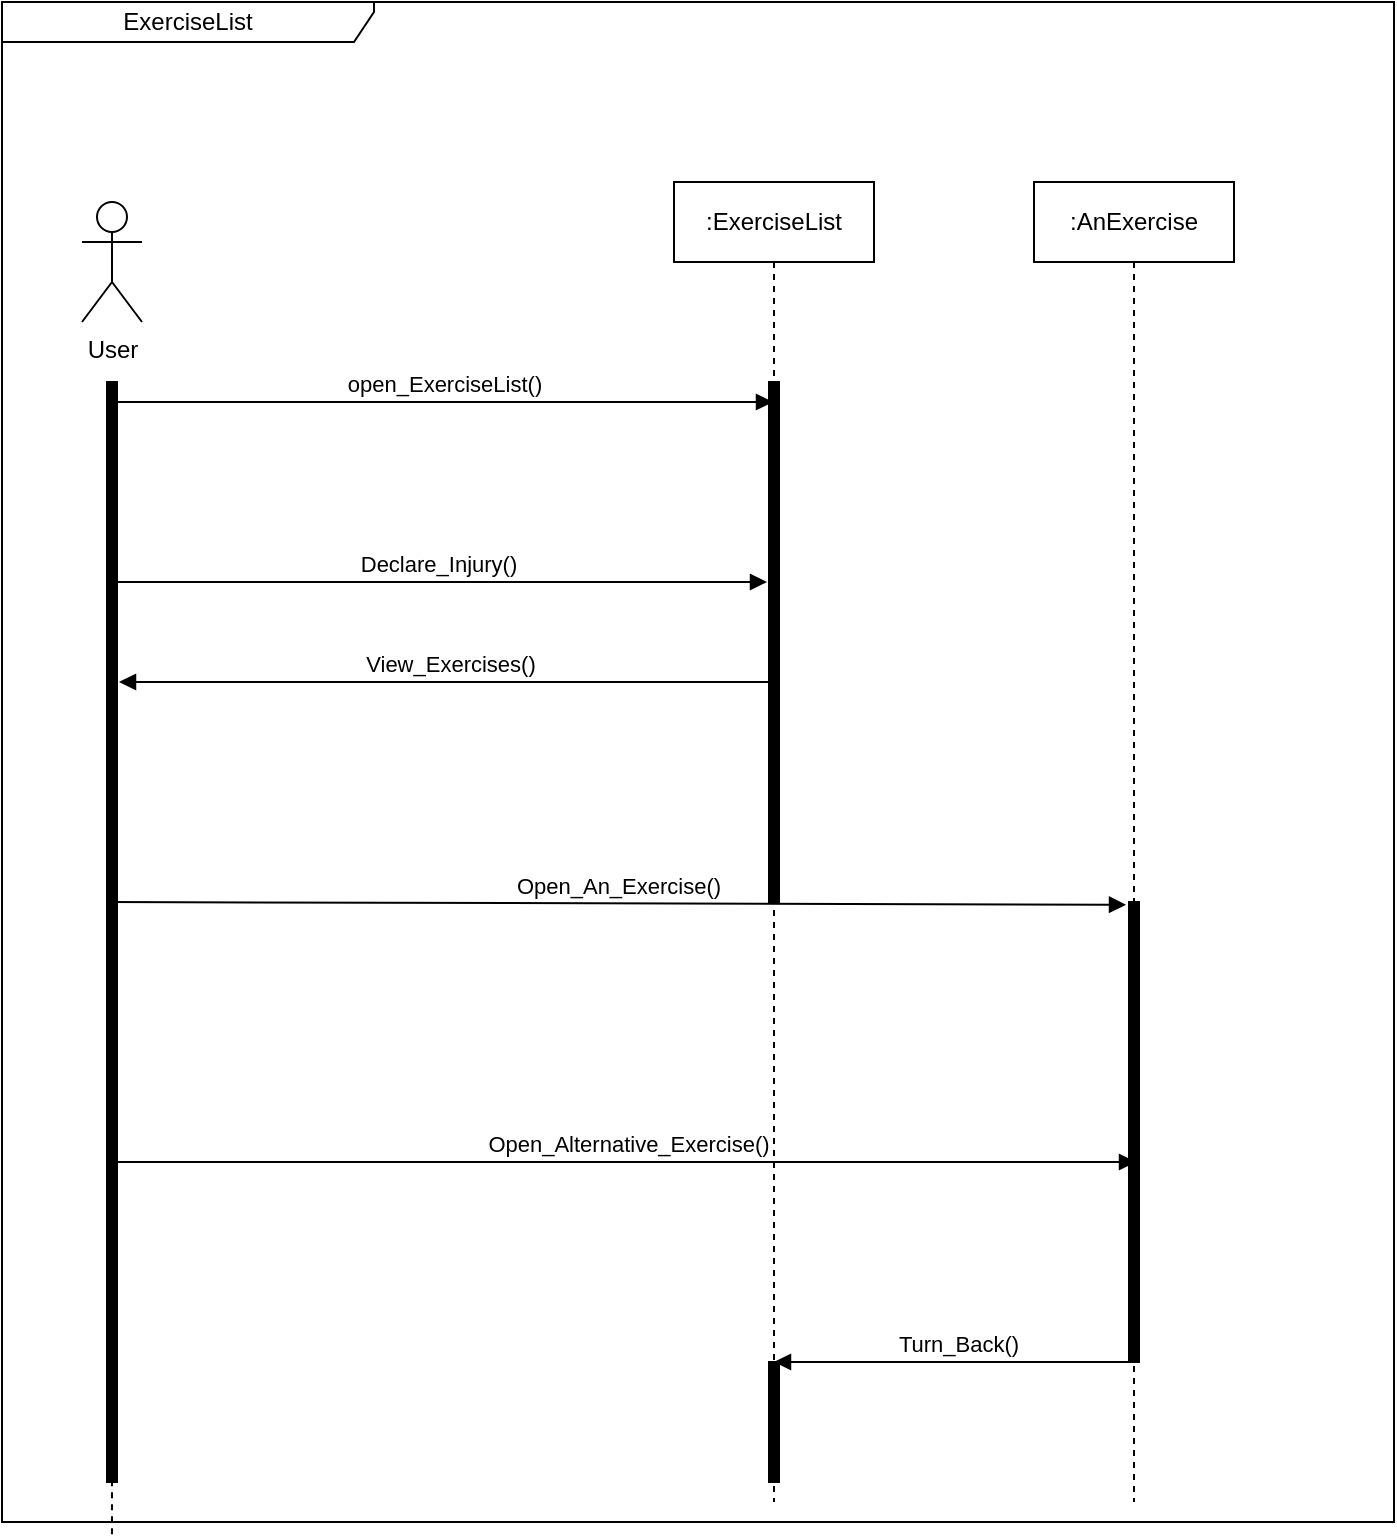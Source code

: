 <mxfile version="21.2.3" type="device">
  <diagram name="Sayfa -1" id="hJsuxgz2gE2B-gIZRrc7">
    <mxGraphModel dx="1050" dy="566" grid="1" gridSize="10" guides="1" tooltips="1" connect="1" arrows="1" fold="1" page="1" pageScale="1" pageWidth="827" pageHeight="1169" math="0" shadow="0">
      <root>
        <mxCell id="0" />
        <mxCell id="1" parent="0" />
        <mxCell id="BEHMrw8BVTVu88WIIxJO-1" value="ExerciseList" style="shape=umlFrame;whiteSpace=wrap;html=1;pointerEvents=0;recursiveResize=0;container=1;collapsible=0;width=186;height=20;" vertex="1" parent="1">
          <mxGeometry x="14" y="10" width="696" height="760" as="geometry" />
        </mxCell>
        <mxCell id="BEHMrw8BVTVu88WIIxJO-2" value="&lt;div&gt;User&lt;/div&gt;&lt;div&gt;&lt;br&gt;&lt;/div&gt;" style="shape=umlActor;verticalLabelPosition=bottom;verticalAlign=top;html=1;outlineConnect=0;" vertex="1" parent="BEHMrw8BVTVu88WIIxJO-1">
          <mxGeometry x="40" y="100" width="30" height="60" as="geometry" />
        </mxCell>
        <mxCell id="BEHMrw8BVTVu88WIIxJO-4" value="" style="html=1;verticalAlign=bottom;labelBackgroundColor=none;endArrow=none;endFill=0;rounded=0;dashed=1;" edge="1" parent="BEHMrw8BVTVu88WIIxJO-1" source="BEHMrw8BVTVu88WIIxJO-8">
          <mxGeometry width="160" relative="1" as="geometry">
            <mxPoint x="54.5" y="649" as="sourcePoint" />
            <mxPoint x="54.5" y="190" as="targetPoint" />
            <Array as="points" />
          </mxGeometry>
        </mxCell>
        <mxCell id="BEHMrw8BVTVu88WIIxJO-5" value=":ExerciseList" style="shape=umlLifeline;perimeter=lifelinePerimeter;whiteSpace=wrap;html=1;container=1;dropTarget=0;collapsible=0;recursiveResize=0;outlineConnect=0;portConstraint=eastwest;newEdgeStyle={&quot;edgeStyle&quot;:&quot;elbowEdgeStyle&quot;,&quot;elbow&quot;:&quot;vertical&quot;,&quot;curved&quot;:0,&quot;rounded&quot;:0};" vertex="1" parent="BEHMrw8BVTVu88WIIxJO-1">
          <mxGeometry x="336" y="90" width="100" height="660" as="geometry" />
        </mxCell>
        <mxCell id="BEHMrw8BVTVu88WIIxJO-6" value="open_ExerciseList()" style="html=1;verticalAlign=bottom;labelBackgroundColor=none;endArrow=block;endFill=1;rounded=0;" edge="1" parent="BEHMrw8BVTVu88WIIxJO-1" target="BEHMrw8BVTVu88WIIxJO-5">
          <mxGeometry x="0.003" width="160" relative="1" as="geometry">
            <mxPoint x="56" y="200" as="sourcePoint" />
            <mxPoint x="226" y="200" as="targetPoint" />
            <mxPoint as="offset" />
          </mxGeometry>
        </mxCell>
        <mxCell id="BEHMrw8BVTVu88WIIxJO-8" value="" style="html=1;points=[];perimeter=orthogonalPerimeter;fillColor=strokeColor;align=left;verticalAlign=top;spacingLeft=10;" vertex="1" parent="BEHMrw8BVTVu88WIIxJO-1">
          <mxGeometry x="52.5" y="190" width="5" height="550" as="geometry" />
        </mxCell>
        <mxCell id="BEHMrw8BVTVu88WIIxJO-18" value="" style="html=1;points=[];perimeter=orthogonalPerimeter;fillColor=strokeColor;align=left;verticalAlign=top;spacingLeft=10;" vertex="1" parent="BEHMrw8BVTVu88WIIxJO-1">
          <mxGeometry x="383.5" y="190" width="5" height="260" as="geometry" />
        </mxCell>
        <mxCell id="BEHMrw8BVTVu88WIIxJO-20" value="View_Exercises()" style="html=1;verticalAlign=bottom;labelBackgroundColor=none;endArrow=none;endFill=0;rounded=0;startArrow=block;startFill=1;" edge="1" parent="BEHMrw8BVTVu88WIIxJO-1">
          <mxGeometry x="0.003" width="160" relative="1" as="geometry">
            <mxPoint x="58.5" y="340" as="sourcePoint" />
            <mxPoint x="388.5" y="340" as="targetPoint" />
            <mxPoint as="offset" />
          </mxGeometry>
        </mxCell>
        <mxCell id="BEHMrw8BVTVu88WIIxJO-21" value=":AnExercise" style="shape=umlLifeline;perimeter=lifelinePerimeter;whiteSpace=wrap;html=1;container=1;dropTarget=0;collapsible=0;recursiveResize=0;outlineConnect=0;portConstraint=eastwest;newEdgeStyle={&quot;edgeStyle&quot;:&quot;elbowEdgeStyle&quot;,&quot;elbow&quot;:&quot;vertical&quot;,&quot;curved&quot;:0,&quot;rounded&quot;:0};" vertex="1" parent="BEHMrw8BVTVu88WIIxJO-1">
          <mxGeometry x="516" y="90" width="100" height="660" as="geometry" />
        </mxCell>
        <mxCell id="BEHMrw8BVTVu88WIIxJO-22" value="Declare_Injury()" style="html=1;verticalAlign=bottom;labelBackgroundColor=none;endArrow=block;endFill=1;rounded=0;" edge="1" parent="BEHMrw8BVTVu88WIIxJO-1">
          <mxGeometry x="0.003" width="160" relative="1" as="geometry">
            <mxPoint x="52.5" y="290" as="sourcePoint" />
            <mxPoint x="382.5" y="290" as="targetPoint" />
            <mxPoint as="offset" />
          </mxGeometry>
        </mxCell>
        <mxCell id="BEHMrw8BVTVu88WIIxJO-23" value="Open_An_Exercise()" style="html=1;verticalAlign=bottom;labelBackgroundColor=none;endArrow=block;endFill=1;rounded=0;entryX=-0.3;entryY=0.006;entryDx=0;entryDy=0;entryPerimeter=0;" edge="1" parent="BEHMrw8BVTVu88WIIxJO-1" target="BEHMrw8BVTVu88WIIxJO-24">
          <mxGeometry x="0.003" width="160" relative="1" as="geometry">
            <mxPoint x="52.5" y="450" as="sourcePoint" />
            <mxPoint x="556" y="450" as="targetPoint" />
            <mxPoint as="offset" />
          </mxGeometry>
        </mxCell>
        <mxCell id="BEHMrw8BVTVu88WIIxJO-24" value="" style="html=1;points=[];perimeter=orthogonalPerimeter;fillColor=strokeColor;align=left;verticalAlign=top;spacingLeft=10;" vertex="1" parent="BEHMrw8BVTVu88WIIxJO-1">
          <mxGeometry x="563.5" y="450" width="5" height="230" as="geometry" />
        </mxCell>
        <mxCell id="BEHMrw8BVTVu88WIIxJO-26" value="Open_Alternative_Exercise()" style="html=1;verticalAlign=bottom;labelBackgroundColor=none;endArrow=block;endFill=1;rounded=0;" edge="1" parent="BEHMrw8BVTVu88WIIxJO-1">
          <mxGeometry x="0.003" width="160" relative="1" as="geometry">
            <mxPoint x="57.5" y="580" as="sourcePoint" />
            <mxPoint x="567" y="580" as="targetPoint" />
            <mxPoint as="offset" />
          </mxGeometry>
        </mxCell>
        <mxCell id="BEHMrw8BVTVu88WIIxJO-28" value="" style="html=1;points=[];perimeter=orthogonalPerimeter;fillColor=strokeColor;align=left;verticalAlign=top;spacingLeft=10;" vertex="1" parent="BEHMrw8BVTVu88WIIxJO-1">
          <mxGeometry x="383.5" y="680" width="5" height="60" as="geometry" />
        </mxCell>
        <mxCell id="BEHMrw8BVTVu88WIIxJO-7" value="" style="html=1;verticalAlign=bottom;labelBackgroundColor=none;endArrow=none;endFill=0;rounded=0;dashed=1;exitX=0.079;exitY=1.008;exitDx=0;exitDy=0;exitPerimeter=0;" edge="1" parent="BEHMrw8BVTVu88WIIxJO-1" target="BEHMrw8BVTVu88WIIxJO-8" source="BEHMrw8BVTVu88WIIxJO-1">
          <mxGeometry width="160" relative="1" as="geometry">
            <mxPoint x="55.5" y="790" as="sourcePoint" />
            <mxPoint x="68.5" y="200" as="targetPoint" />
          </mxGeometry>
        </mxCell>
        <mxCell id="BEHMrw8BVTVu88WIIxJO-32" value="Turn_Back()" style="html=1;verticalAlign=bottom;labelBackgroundColor=none;endArrow=none;endFill=0;rounded=0;startArrow=block;startFill=1;" edge="1" parent="BEHMrw8BVTVu88WIIxJO-1">
          <mxGeometry x="0.003" width="160" relative="1" as="geometry">
            <mxPoint x="386" y="680" as="sourcePoint" />
            <mxPoint x="568.5" y="680" as="targetPoint" />
            <mxPoint as="offset" />
          </mxGeometry>
        </mxCell>
      </root>
    </mxGraphModel>
  </diagram>
</mxfile>
